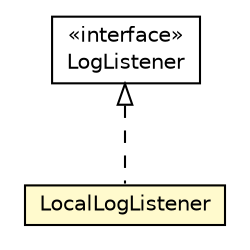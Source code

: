 #!/usr/local/bin/dot
#
# Class diagram 
# Generated by UMLGraph version R5_6-24-gf6e263 (http://www.umlgraph.org/)
#

digraph G {
	edge [fontname="Helvetica",fontsize=10,labelfontname="Helvetica",labelfontsize=10];
	node [fontname="Helvetica",fontsize=10,shape=plaintext];
	nodesep=0.25;
	ranksep=0.5;
	// org.universAAL.middleware.container.LogListener
	c5359005 [label=<<table title="org.universAAL.middleware.container.LogListener" border="0" cellborder="1" cellspacing="0" cellpadding="2" port="p" href="../../../container/LogListener.html">
		<tr><td><table border="0" cellspacing="0" cellpadding="1">
<tr><td align="center" balign="center"> &#171;interface&#187; </td></tr>
<tr><td align="center" balign="center"> LogListener </td></tr>
		</table></td></tr>
		</table>>, URL="../../../container/LogListener.html", fontname="Helvetica", fontcolor="black", fontsize=10.0];
	// org.universAAL.middleware.managers.distributedmw.impl.LogListenerHandler.LocalLogListener
	c5360166 [label=<<table title="org.universAAL.middleware.managers.distributedmw.impl.LogListenerHandler.LocalLogListener" border="0" cellborder="1" cellspacing="0" cellpadding="2" port="p" bgcolor="lemonChiffon" href="./LogListenerHandler.LocalLogListener.html">
		<tr><td><table border="0" cellspacing="0" cellpadding="1">
<tr><td align="center" balign="center"> LocalLogListener </td></tr>
		</table></td></tr>
		</table>>, URL="./LogListenerHandler.LocalLogListener.html", fontname="Helvetica", fontcolor="black", fontsize=10.0];
	//org.universAAL.middleware.managers.distributedmw.impl.LogListenerHandler.LocalLogListener implements org.universAAL.middleware.container.LogListener
	c5359005:p -> c5360166:p [dir=back,arrowtail=empty,style=dashed];
}

